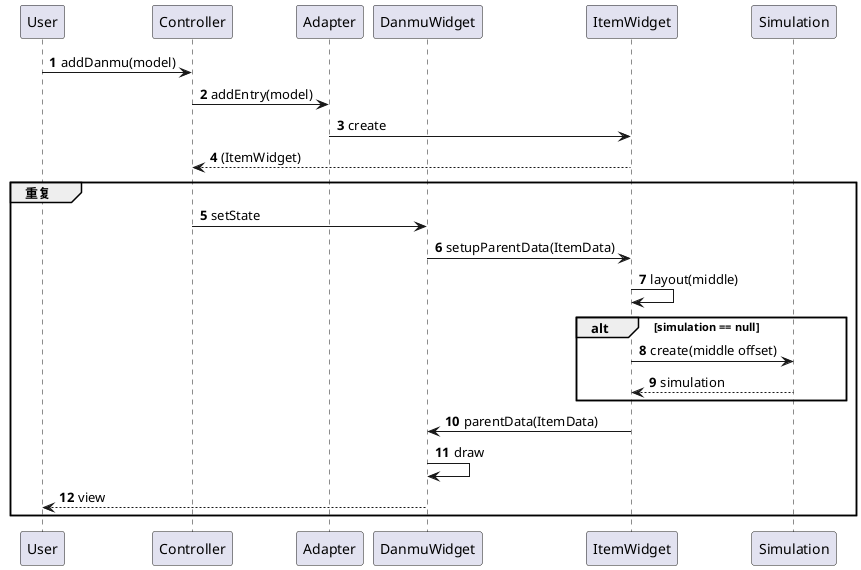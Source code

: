 @startuml
'https://plantuml.com/sequence-diagram
participant User order 10
participant Controller order 20
participant Adapter order 30
participant DanmuWidget order 40
participant ItemWidget order 50
participant Simulation order 60
autonumber

User -> Controller: addDanmu(model)
Controller -> Adapter: addEntry(model)
Adapter -> ItemWidget: create
Controller <-- ItemWidget: (ItemWidget)
group 重复
Controller -> DanmuWidget: setState
DanmuWidget -> ItemWidget: setupParentData(ItemData)
ItemWidget -> ItemWidget: layout(middle)
alt simulation == null
ItemWidget -> Simulation: create(middle offset)
ItemWidget <-- Simulation: simulation
end
ItemWidget -> DanmuWidget: parentData(ItemData)
DanmuWidget -> DanmuWidget: draw
DanmuWidget --> User: view
end

@enduml